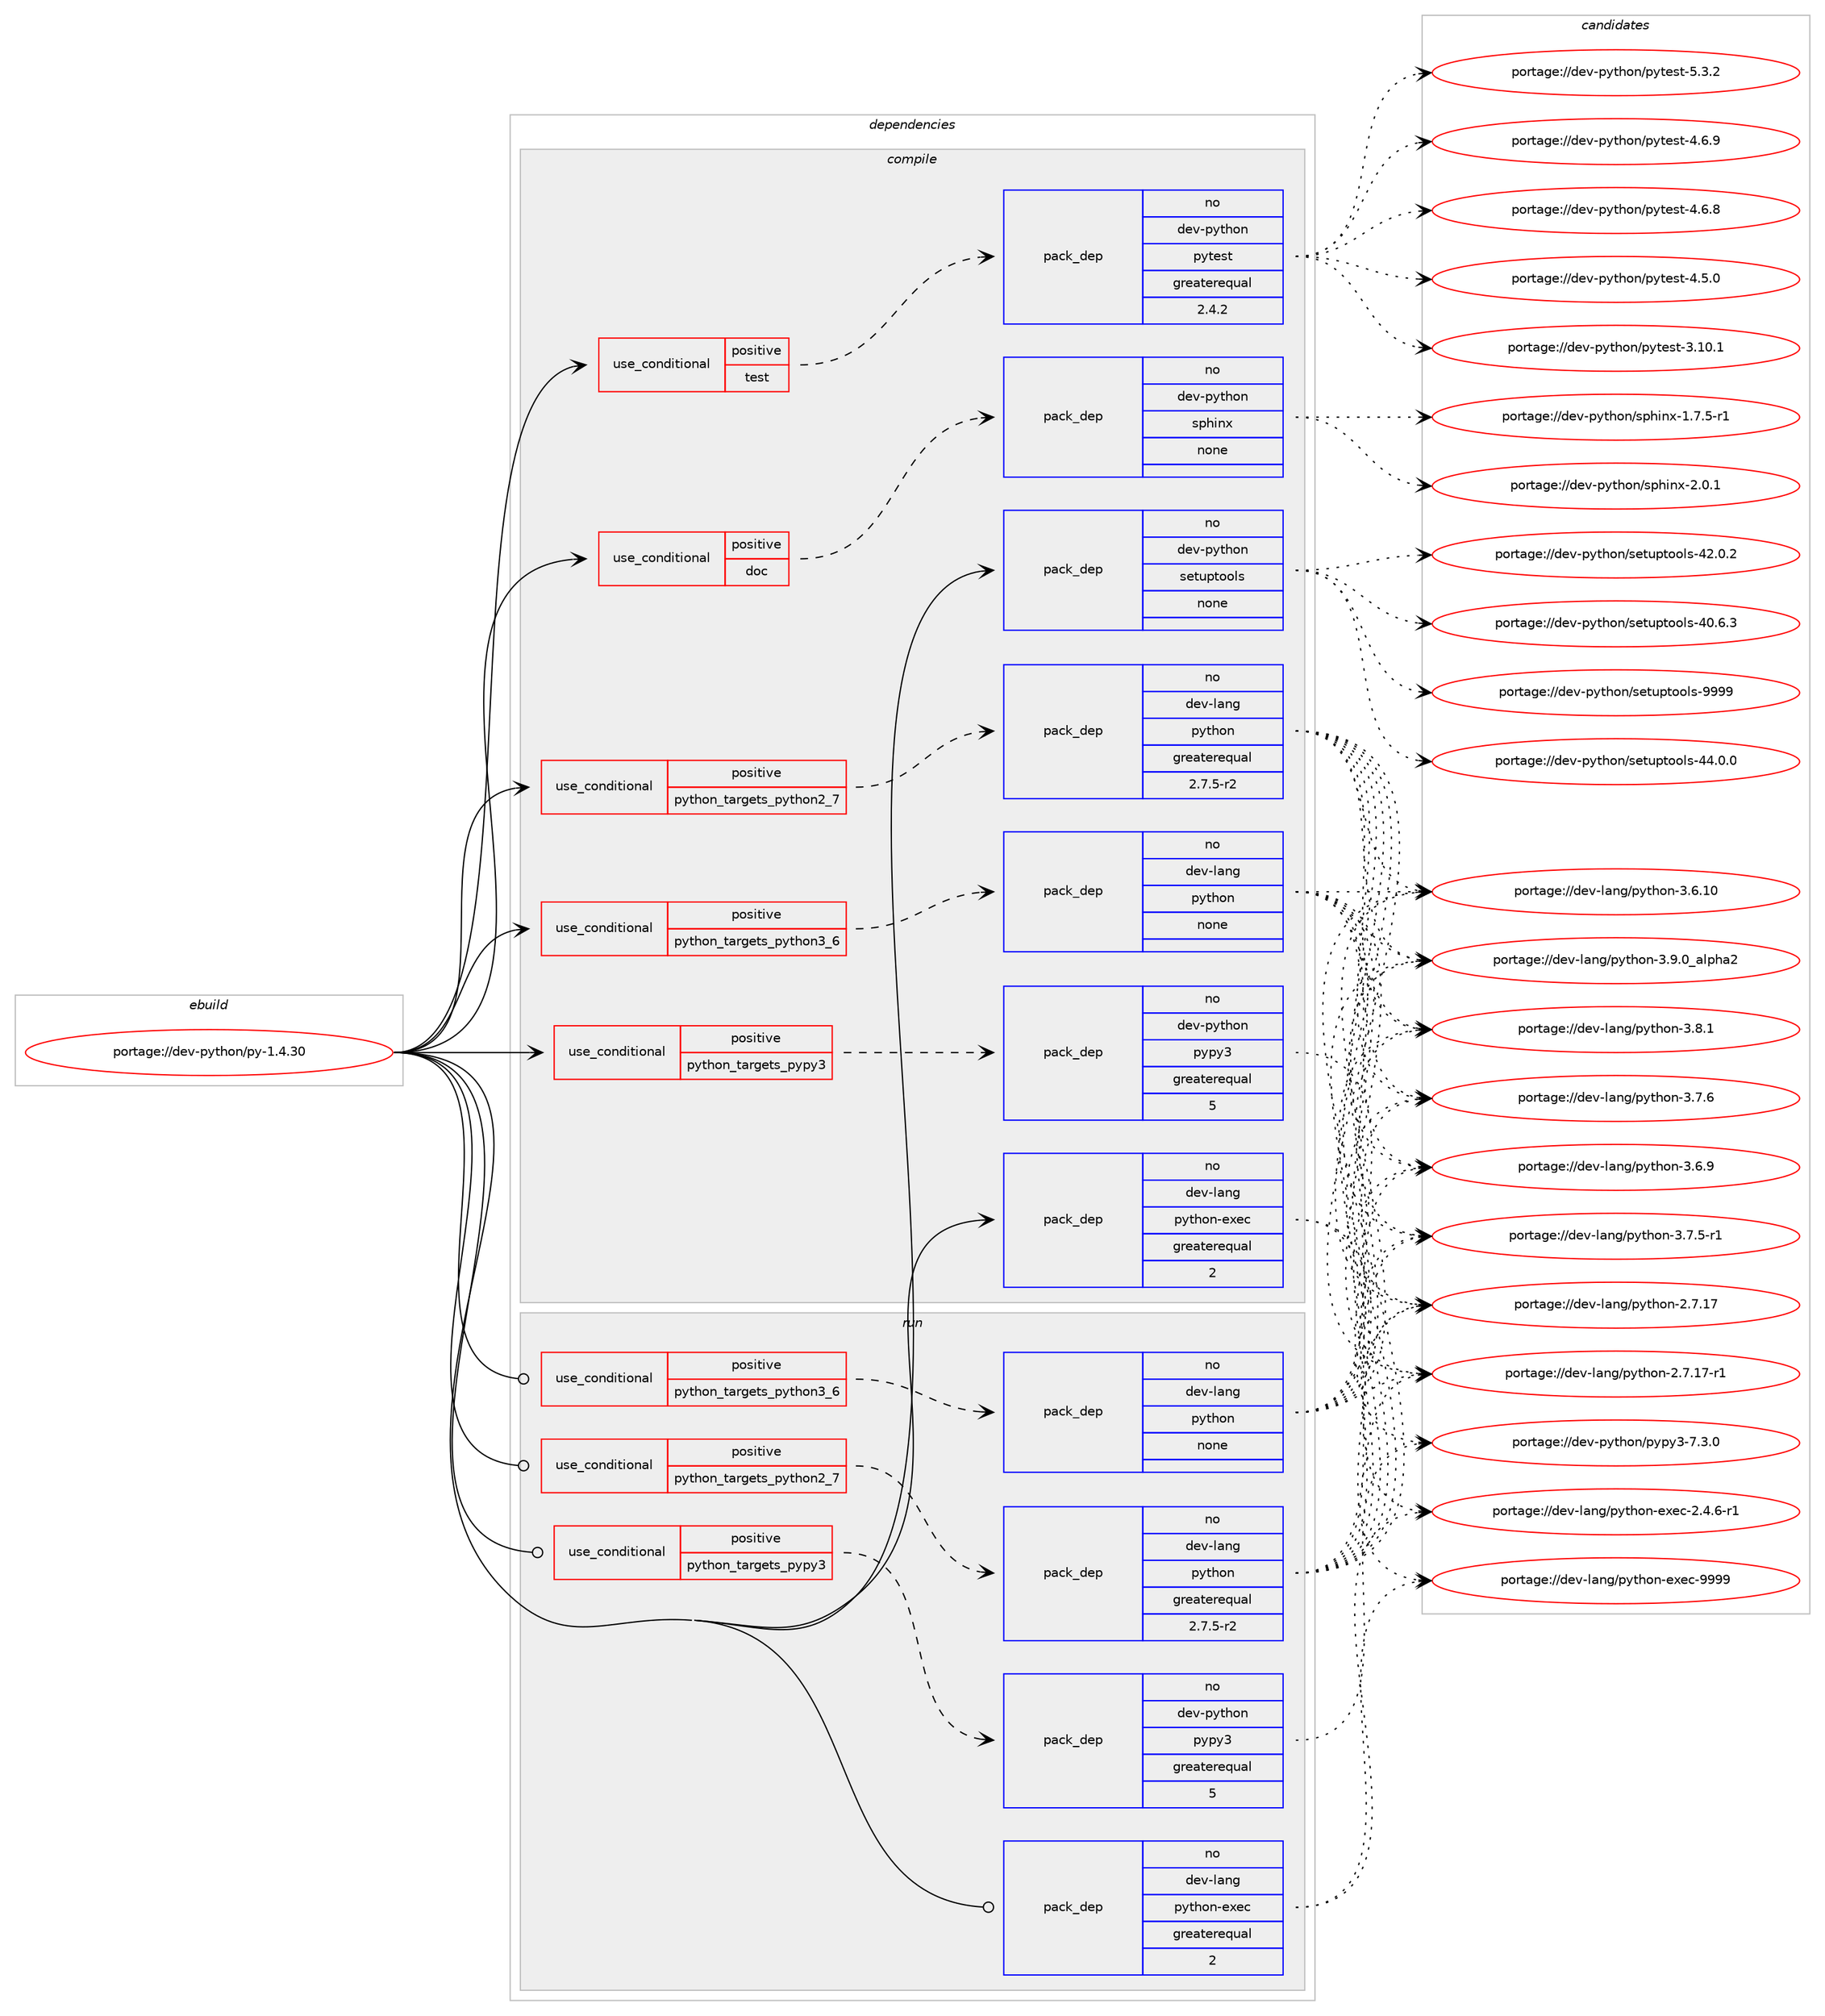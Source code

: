 digraph prolog {

# *************
# Graph options
# *************

newrank=true;
concentrate=true;
compound=true;
graph [rankdir=LR,fontname=Helvetica,fontsize=10,ranksep=1.5];#, ranksep=2.5, nodesep=0.2];
edge  [arrowhead=vee];
node  [fontname=Helvetica,fontsize=10];

# **********
# The ebuild
# **********

subgraph cluster_leftcol {
color=gray;
rank=same;
label=<<i>ebuild</i>>;
id [label="portage://dev-python/py-1.4.30", color=red, width=4, href="../dev-python/py-1.4.30.svg"];
}

# ****************
# The dependencies
# ****************

subgraph cluster_midcol {
color=gray;
label=<<i>dependencies</i>>;
subgraph cluster_compile {
fillcolor="#eeeeee";
style=filled;
label=<<i>compile</i>>;
subgraph cond110211 {
dependency440449 [label=<<TABLE BORDER="0" CELLBORDER="1" CELLSPACING="0" CELLPADDING="4"><TR><TD ROWSPAN="3" CELLPADDING="10">use_conditional</TD></TR><TR><TD>positive</TD></TR><TR><TD>doc</TD></TR></TABLE>>, shape=none, color=red];
subgraph pack325300 {
dependency440450 [label=<<TABLE BORDER="0" CELLBORDER="1" CELLSPACING="0" CELLPADDING="4" WIDTH="220"><TR><TD ROWSPAN="6" CELLPADDING="30">pack_dep</TD></TR><TR><TD WIDTH="110">no</TD></TR><TR><TD>dev-python</TD></TR><TR><TD>sphinx</TD></TR><TR><TD>none</TD></TR><TR><TD></TD></TR></TABLE>>, shape=none, color=blue];
}
dependency440449:e -> dependency440450:w [weight=20,style="dashed",arrowhead="vee"];
}
id:e -> dependency440449:w [weight=20,style="solid",arrowhead="vee"];
subgraph cond110212 {
dependency440451 [label=<<TABLE BORDER="0" CELLBORDER="1" CELLSPACING="0" CELLPADDING="4"><TR><TD ROWSPAN="3" CELLPADDING="10">use_conditional</TD></TR><TR><TD>positive</TD></TR><TR><TD>python_targets_pypy3</TD></TR></TABLE>>, shape=none, color=red];
subgraph pack325301 {
dependency440452 [label=<<TABLE BORDER="0" CELLBORDER="1" CELLSPACING="0" CELLPADDING="4" WIDTH="220"><TR><TD ROWSPAN="6" CELLPADDING="30">pack_dep</TD></TR><TR><TD WIDTH="110">no</TD></TR><TR><TD>dev-python</TD></TR><TR><TD>pypy3</TD></TR><TR><TD>greaterequal</TD></TR><TR><TD>5</TD></TR></TABLE>>, shape=none, color=blue];
}
dependency440451:e -> dependency440452:w [weight=20,style="dashed",arrowhead="vee"];
}
id:e -> dependency440451:w [weight=20,style="solid",arrowhead="vee"];
subgraph cond110213 {
dependency440453 [label=<<TABLE BORDER="0" CELLBORDER="1" CELLSPACING="0" CELLPADDING="4"><TR><TD ROWSPAN="3" CELLPADDING="10">use_conditional</TD></TR><TR><TD>positive</TD></TR><TR><TD>python_targets_python2_7</TD></TR></TABLE>>, shape=none, color=red];
subgraph pack325302 {
dependency440454 [label=<<TABLE BORDER="0" CELLBORDER="1" CELLSPACING="0" CELLPADDING="4" WIDTH="220"><TR><TD ROWSPAN="6" CELLPADDING="30">pack_dep</TD></TR><TR><TD WIDTH="110">no</TD></TR><TR><TD>dev-lang</TD></TR><TR><TD>python</TD></TR><TR><TD>greaterequal</TD></TR><TR><TD>2.7.5-r2</TD></TR></TABLE>>, shape=none, color=blue];
}
dependency440453:e -> dependency440454:w [weight=20,style="dashed",arrowhead="vee"];
}
id:e -> dependency440453:w [weight=20,style="solid",arrowhead="vee"];
subgraph cond110214 {
dependency440455 [label=<<TABLE BORDER="0" CELLBORDER="1" CELLSPACING="0" CELLPADDING="4"><TR><TD ROWSPAN="3" CELLPADDING="10">use_conditional</TD></TR><TR><TD>positive</TD></TR><TR><TD>python_targets_python3_6</TD></TR></TABLE>>, shape=none, color=red];
subgraph pack325303 {
dependency440456 [label=<<TABLE BORDER="0" CELLBORDER="1" CELLSPACING="0" CELLPADDING="4" WIDTH="220"><TR><TD ROWSPAN="6" CELLPADDING="30">pack_dep</TD></TR><TR><TD WIDTH="110">no</TD></TR><TR><TD>dev-lang</TD></TR><TR><TD>python</TD></TR><TR><TD>none</TD></TR><TR><TD></TD></TR></TABLE>>, shape=none, color=blue];
}
dependency440455:e -> dependency440456:w [weight=20,style="dashed",arrowhead="vee"];
}
id:e -> dependency440455:w [weight=20,style="solid",arrowhead="vee"];
subgraph cond110215 {
dependency440457 [label=<<TABLE BORDER="0" CELLBORDER="1" CELLSPACING="0" CELLPADDING="4"><TR><TD ROWSPAN="3" CELLPADDING="10">use_conditional</TD></TR><TR><TD>positive</TD></TR><TR><TD>test</TD></TR></TABLE>>, shape=none, color=red];
subgraph pack325304 {
dependency440458 [label=<<TABLE BORDER="0" CELLBORDER="1" CELLSPACING="0" CELLPADDING="4" WIDTH="220"><TR><TD ROWSPAN="6" CELLPADDING="30">pack_dep</TD></TR><TR><TD WIDTH="110">no</TD></TR><TR><TD>dev-python</TD></TR><TR><TD>pytest</TD></TR><TR><TD>greaterequal</TD></TR><TR><TD>2.4.2</TD></TR></TABLE>>, shape=none, color=blue];
}
dependency440457:e -> dependency440458:w [weight=20,style="dashed",arrowhead="vee"];
}
id:e -> dependency440457:w [weight=20,style="solid",arrowhead="vee"];
subgraph pack325305 {
dependency440459 [label=<<TABLE BORDER="0" CELLBORDER="1" CELLSPACING="0" CELLPADDING="4" WIDTH="220"><TR><TD ROWSPAN="6" CELLPADDING="30">pack_dep</TD></TR><TR><TD WIDTH="110">no</TD></TR><TR><TD>dev-lang</TD></TR><TR><TD>python-exec</TD></TR><TR><TD>greaterequal</TD></TR><TR><TD>2</TD></TR></TABLE>>, shape=none, color=blue];
}
id:e -> dependency440459:w [weight=20,style="solid",arrowhead="vee"];
subgraph pack325306 {
dependency440460 [label=<<TABLE BORDER="0" CELLBORDER="1" CELLSPACING="0" CELLPADDING="4" WIDTH="220"><TR><TD ROWSPAN="6" CELLPADDING="30">pack_dep</TD></TR><TR><TD WIDTH="110">no</TD></TR><TR><TD>dev-python</TD></TR><TR><TD>setuptools</TD></TR><TR><TD>none</TD></TR><TR><TD></TD></TR></TABLE>>, shape=none, color=blue];
}
id:e -> dependency440460:w [weight=20,style="solid",arrowhead="vee"];
}
subgraph cluster_compileandrun {
fillcolor="#eeeeee";
style=filled;
label=<<i>compile and run</i>>;
}
subgraph cluster_run {
fillcolor="#eeeeee";
style=filled;
label=<<i>run</i>>;
subgraph cond110216 {
dependency440461 [label=<<TABLE BORDER="0" CELLBORDER="1" CELLSPACING="0" CELLPADDING="4"><TR><TD ROWSPAN="3" CELLPADDING="10">use_conditional</TD></TR><TR><TD>positive</TD></TR><TR><TD>python_targets_pypy3</TD></TR></TABLE>>, shape=none, color=red];
subgraph pack325307 {
dependency440462 [label=<<TABLE BORDER="0" CELLBORDER="1" CELLSPACING="0" CELLPADDING="4" WIDTH="220"><TR><TD ROWSPAN="6" CELLPADDING="30">pack_dep</TD></TR><TR><TD WIDTH="110">no</TD></TR><TR><TD>dev-python</TD></TR><TR><TD>pypy3</TD></TR><TR><TD>greaterequal</TD></TR><TR><TD>5</TD></TR></TABLE>>, shape=none, color=blue];
}
dependency440461:e -> dependency440462:w [weight=20,style="dashed",arrowhead="vee"];
}
id:e -> dependency440461:w [weight=20,style="solid",arrowhead="odot"];
subgraph cond110217 {
dependency440463 [label=<<TABLE BORDER="0" CELLBORDER="1" CELLSPACING="0" CELLPADDING="4"><TR><TD ROWSPAN="3" CELLPADDING="10">use_conditional</TD></TR><TR><TD>positive</TD></TR><TR><TD>python_targets_python2_7</TD></TR></TABLE>>, shape=none, color=red];
subgraph pack325308 {
dependency440464 [label=<<TABLE BORDER="0" CELLBORDER="1" CELLSPACING="0" CELLPADDING="4" WIDTH="220"><TR><TD ROWSPAN="6" CELLPADDING="30">pack_dep</TD></TR><TR><TD WIDTH="110">no</TD></TR><TR><TD>dev-lang</TD></TR><TR><TD>python</TD></TR><TR><TD>greaterequal</TD></TR><TR><TD>2.7.5-r2</TD></TR></TABLE>>, shape=none, color=blue];
}
dependency440463:e -> dependency440464:w [weight=20,style="dashed",arrowhead="vee"];
}
id:e -> dependency440463:w [weight=20,style="solid",arrowhead="odot"];
subgraph cond110218 {
dependency440465 [label=<<TABLE BORDER="0" CELLBORDER="1" CELLSPACING="0" CELLPADDING="4"><TR><TD ROWSPAN="3" CELLPADDING="10">use_conditional</TD></TR><TR><TD>positive</TD></TR><TR><TD>python_targets_python3_6</TD></TR></TABLE>>, shape=none, color=red];
subgraph pack325309 {
dependency440466 [label=<<TABLE BORDER="0" CELLBORDER="1" CELLSPACING="0" CELLPADDING="4" WIDTH="220"><TR><TD ROWSPAN="6" CELLPADDING="30">pack_dep</TD></TR><TR><TD WIDTH="110">no</TD></TR><TR><TD>dev-lang</TD></TR><TR><TD>python</TD></TR><TR><TD>none</TD></TR><TR><TD></TD></TR></TABLE>>, shape=none, color=blue];
}
dependency440465:e -> dependency440466:w [weight=20,style="dashed",arrowhead="vee"];
}
id:e -> dependency440465:w [weight=20,style="solid",arrowhead="odot"];
subgraph pack325310 {
dependency440467 [label=<<TABLE BORDER="0" CELLBORDER="1" CELLSPACING="0" CELLPADDING="4" WIDTH="220"><TR><TD ROWSPAN="6" CELLPADDING="30">pack_dep</TD></TR><TR><TD WIDTH="110">no</TD></TR><TR><TD>dev-lang</TD></TR><TR><TD>python-exec</TD></TR><TR><TD>greaterequal</TD></TR><TR><TD>2</TD></TR></TABLE>>, shape=none, color=blue];
}
id:e -> dependency440467:w [weight=20,style="solid",arrowhead="odot"];
}
}

# **************
# The candidates
# **************

subgraph cluster_choices {
rank=same;
color=gray;
label=<<i>candidates</i>>;

subgraph choice325300 {
color=black;
nodesep=1;
choice1001011184511212111610411111047115112104105110120455046484649 [label="portage://dev-python/sphinx-2.0.1", color=red, width=4,href="../dev-python/sphinx-2.0.1.svg"];
choice10010111845112121116104111110471151121041051101204549465546534511449 [label="portage://dev-python/sphinx-1.7.5-r1", color=red, width=4,href="../dev-python/sphinx-1.7.5-r1.svg"];
dependency440450:e -> choice1001011184511212111610411111047115112104105110120455046484649:w [style=dotted,weight="100"];
dependency440450:e -> choice10010111845112121116104111110471151121041051101204549465546534511449:w [style=dotted,weight="100"];
}
subgraph choice325301 {
color=black;
nodesep=1;
choice100101118451121211161041111104711212111212151455546514648 [label="portage://dev-python/pypy3-7.3.0", color=red, width=4,href="../dev-python/pypy3-7.3.0.svg"];
dependency440452:e -> choice100101118451121211161041111104711212111212151455546514648:w [style=dotted,weight="100"];
}
subgraph choice325302 {
color=black;
nodesep=1;
choice10010111845108971101034711212111610411111045514657464895971081121049750 [label="portage://dev-lang/python-3.9.0_alpha2", color=red, width=4,href="../dev-lang/python-3.9.0_alpha2.svg"];
choice100101118451089711010347112121116104111110455146564649 [label="portage://dev-lang/python-3.8.1", color=red, width=4,href="../dev-lang/python-3.8.1.svg"];
choice100101118451089711010347112121116104111110455146554654 [label="portage://dev-lang/python-3.7.6", color=red, width=4,href="../dev-lang/python-3.7.6.svg"];
choice1001011184510897110103471121211161041111104551465546534511449 [label="portage://dev-lang/python-3.7.5-r1", color=red, width=4,href="../dev-lang/python-3.7.5-r1.svg"];
choice100101118451089711010347112121116104111110455146544657 [label="portage://dev-lang/python-3.6.9", color=red, width=4,href="../dev-lang/python-3.6.9.svg"];
choice10010111845108971101034711212111610411111045514654464948 [label="portage://dev-lang/python-3.6.10", color=red, width=4,href="../dev-lang/python-3.6.10.svg"];
choice100101118451089711010347112121116104111110455046554649554511449 [label="portage://dev-lang/python-2.7.17-r1", color=red, width=4,href="../dev-lang/python-2.7.17-r1.svg"];
choice10010111845108971101034711212111610411111045504655464955 [label="portage://dev-lang/python-2.7.17", color=red, width=4,href="../dev-lang/python-2.7.17.svg"];
dependency440454:e -> choice10010111845108971101034711212111610411111045514657464895971081121049750:w [style=dotted,weight="100"];
dependency440454:e -> choice100101118451089711010347112121116104111110455146564649:w [style=dotted,weight="100"];
dependency440454:e -> choice100101118451089711010347112121116104111110455146554654:w [style=dotted,weight="100"];
dependency440454:e -> choice1001011184510897110103471121211161041111104551465546534511449:w [style=dotted,weight="100"];
dependency440454:e -> choice100101118451089711010347112121116104111110455146544657:w [style=dotted,weight="100"];
dependency440454:e -> choice10010111845108971101034711212111610411111045514654464948:w [style=dotted,weight="100"];
dependency440454:e -> choice100101118451089711010347112121116104111110455046554649554511449:w [style=dotted,weight="100"];
dependency440454:e -> choice10010111845108971101034711212111610411111045504655464955:w [style=dotted,weight="100"];
}
subgraph choice325303 {
color=black;
nodesep=1;
choice10010111845108971101034711212111610411111045514657464895971081121049750 [label="portage://dev-lang/python-3.9.0_alpha2", color=red, width=4,href="../dev-lang/python-3.9.0_alpha2.svg"];
choice100101118451089711010347112121116104111110455146564649 [label="portage://dev-lang/python-3.8.1", color=red, width=4,href="../dev-lang/python-3.8.1.svg"];
choice100101118451089711010347112121116104111110455146554654 [label="portage://dev-lang/python-3.7.6", color=red, width=4,href="../dev-lang/python-3.7.6.svg"];
choice1001011184510897110103471121211161041111104551465546534511449 [label="portage://dev-lang/python-3.7.5-r1", color=red, width=4,href="../dev-lang/python-3.7.5-r1.svg"];
choice100101118451089711010347112121116104111110455146544657 [label="portage://dev-lang/python-3.6.9", color=red, width=4,href="../dev-lang/python-3.6.9.svg"];
choice10010111845108971101034711212111610411111045514654464948 [label="portage://dev-lang/python-3.6.10", color=red, width=4,href="../dev-lang/python-3.6.10.svg"];
choice100101118451089711010347112121116104111110455046554649554511449 [label="portage://dev-lang/python-2.7.17-r1", color=red, width=4,href="../dev-lang/python-2.7.17-r1.svg"];
choice10010111845108971101034711212111610411111045504655464955 [label="portage://dev-lang/python-2.7.17", color=red, width=4,href="../dev-lang/python-2.7.17.svg"];
dependency440456:e -> choice10010111845108971101034711212111610411111045514657464895971081121049750:w [style=dotted,weight="100"];
dependency440456:e -> choice100101118451089711010347112121116104111110455146564649:w [style=dotted,weight="100"];
dependency440456:e -> choice100101118451089711010347112121116104111110455146554654:w [style=dotted,weight="100"];
dependency440456:e -> choice1001011184510897110103471121211161041111104551465546534511449:w [style=dotted,weight="100"];
dependency440456:e -> choice100101118451089711010347112121116104111110455146544657:w [style=dotted,weight="100"];
dependency440456:e -> choice10010111845108971101034711212111610411111045514654464948:w [style=dotted,weight="100"];
dependency440456:e -> choice100101118451089711010347112121116104111110455046554649554511449:w [style=dotted,weight="100"];
dependency440456:e -> choice10010111845108971101034711212111610411111045504655464955:w [style=dotted,weight="100"];
}
subgraph choice325304 {
color=black;
nodesep=1;
choice1001011184511212111610411111047112121116101115116455346514650 [label="portage://dev-python/pytest-5.3.2", color=red, width=4,href="../dev-python/pytest-5.3.2.svg"];
choice1001011184511212111610411111047112121116101115116455246544657 [label="portage://dev-python/pytest-4.6.9", color=red, width=4,href="../dev-python/pytest-4.6.9.svg"];
choice1001011184511212111610411111047112121116101115116455246544656 [label="portage://dev-python/pytest-4.6.8", color=red, width=4,href="../dev-python/pytest-4.6.8.svg"];
choice1001011184511212111610411111047112121116101115116455246534648 [label="portage://dev-python/pytest-4.5.0", color=red, width=4,href="../dev-python/pytest-4.5.0.svg"];
choice100101118451121211161041111104711212111610111511645514649484649 [label="portage://dev-python/pytest-3.10.1", color=red, width=4,href="../dev-python/pytest-3.10.1.svg"];
dependency440458:e -> choice1001011184511212111610411111047112121116101115116455346514650:w [style=dotted,weight="100"];
dependency440458:e -> choice1001011184511212111610411111047112121116101115116455246544657:w [style=dotted,weight="100"];
dependency440458:e -> choice1001011184511212111610411111047112121116101115116455246544656:w [style=dotted,weight="100"];
dependency440458:e -> choice1001011184511212111610411111047112121116101115116455246534648:w [style=dotted,weight="100"];
dependency440458:e -> choice100101118451121211161041111104711212111610111511645514649484649:w [style=dotted,weight="100"];
}
subgraph choice325305 {
color=black;
nodesep=1;
choice10010111845108971101034711212111610411111045101120101994557575757 [label="portage://dev-lang/python-exec-9999", color=red, width=4,href="../dev-lang/python-exec-9999.svg"];
choice10010111845108971101034711212111610411111045101120101994550465246544511449 [label="portage://dev-lang/python-exec-2.4.6-r1", color=red, width=4,href="../dev-lang/python-exec-2.4.6-r1.svg"];
dependency440459:e -> choice10010111845108971101034711212111610411111045101120101994557575757:w [style=dotted,weight="100"];
dependency440459:e -> choice10010111845108971101034711212111610411111045101120101994550465246544511449:w [style=dotted,weight="100"];
}
subgraph choice325306 {
color=black;
nodesep=1;
choice10010111845112121116104111110471151011161171121161111111081154557575757 [label="portage://dev-python/setuptools-9999", color=red, width=4,href="../dev-python/setuptools-9999.svg"];
choice100101118451121211161041111104711510111611711211611111110811545525246484648 [label="portage://dev-python/setuptools-44.0.0", color=red, width=4,href="../dev-python/setuptools-44.0.0.svg"];
choice100101118451121211161041111104711510111611711211611111110811545525046484650 [label="portage://dev-python/setuptools-42.0.2", color=red, width=4,href="../dev-python/setuptools-42.0.2.svg"];
choice100101118451121211161041111104711510111611711211611111110811545524846544651 [label="portage://dev-python/setuptools-40.6.3", color=red, width=4,href="../dev-python/setuptools-40.6.3.svg"];
dependency440460:e -> choice10010111845112121116104111110471151011161171121161111111081154557575757:w [style=dotted,weight="100"];
dependency440460:e -> choice100101118451121211161041111104711510111611711211611111110811545525246484648:w [style=dotted,weight="100"];
dependency440460:e -> choice100101118451121211161041111104711510111611711211611111110811545525046484650:w [style=dotted,weight="100"];
dependency440460:e -> choice100101118451121211161041111104711510111611711211611111110811545524846544651:w [style=dotted,weight="100"];
}
subgraph choice325307 {
color=black;
nodesep=1;
choice100101118451121211161041111104711212111212151455546514648 [label="portage://dev-python/pypy3-7.3.0", color=red, width=4,href="../dev-python/pypy3-7.3.0.svg"];
dependency440462:e -> choice100101118451121211161041111104711212111212151455546514648:w [style=dotted,weight="100"];
}
subgraph choice325308 {
color=black;
nodesep=1;
choice10010111845108971101034711212111610411111045514657464895971081121049750 [label="portage://dev-lang/python-3.9.0_alpha2", color=red, width=4,href="../dev-lang/python-3.9.0_alpha2.svg"];
choice100101118451089711010347112121116104111110455146564649 [label="portage://dev-lang/python-3.8.1", color=red, width=4,href="../dev-lang/python-3.8.1.svg"];
choice100101118451089711010347112121116104111110455146554654 [label="portage://dev-lang/python-3.7.6", color=red, width=4,href="../dev-lang/python-3.7.6.svg"];
choice1001011184510897110103471121211161041111104551465546534511449 [label="portage://dev-lang/python-3.7.5-r1", color=red, width=4,href="../dev-lang/python-3.7.5-r1.svg"];
choice100101118451089711010347112121116104111110455146544657 [label="portage://dev-lang/python-3.6.9", color=red, width=4,href="../dev-lang/python-3.6.9.svg"];
choice10010111845108971101034711212111610411111045514654464948 [label="portage://dev-lang/python-3.6.10", color=red, width=4,href="../dev-lang/python-3.6.10.svg"];
choice100101118451089711010347112121116104111110455046554649554511449 [label="portage://dev-lang/python-2.7.17-r1", color=red, width=4,href="../dev-lang/python-2.7.17-r1.svg"];
choice10010111845108971101034711212111610411111045504655464955 [label="portage://dev-lang/python-2.7.17", color=red, width=4,href="../dev-lang/python-2.7.17.svg"];
dependency440464:e -> choice10010111845108971101034711212111610411111045514657464895971081121049750:w [style=dotted,weight="100"];
dependency440464:e -> choice100101118451089711010347112121116104111110455146564649:w [style=dotted,weight="100"];
dependency440464:e -> choice100101118451089711010347112121116104111110455146554654:w [style=dotted,weight="100"];
dependency440464:e -> choice1001011184510897110103471121211161041111104551465546534511449:w [style=dotted,weight="100"];
dependency440464:e -> choice100101118451089711010347112121116104111110455146544657:w [style=dotted,weight="100"];
dependency440464:e -> choice10010111845108971101034711212111610411111045514654464948:w [style=dotted,weight="100"];
dependency440464:e -> choice100101118451089711010347112121116104111110455046554649554511449:w [style=dotted,weight="100"];
dependency440464:e -> choice10010111845108971101034711212111610411111045504655464955:w [style=dotted,weight="100"];
}
subgraph choice325309 {
color=black;
nodesep=1;
choice10010111845108971101034711212111610411111045514657464895971081121049750 [label="portage://dev-lang/python-3.9.0_alpha2", color=red, width=4,href="../dev-lang/python-3.9.0_alpha2.svg"];
choice100101118451089711010347112121116104111110455146564649 [label="portage://dev-lang/python-3.8.1", color=red, width=4,href="../dev-lang/python-3.8.1.svg"];
choice100101118451089711010347112121116104111110455146554654 [label="portage://dev-lang/python-3.7.6", color=red, width=4,href="../dev-lang/python-3.7.6.svg"];
choice1001011184510897110103471121211161041111104551465546534511449 [label="portage://dev-lang/python-3.7.5-r1", color=red, width=4,href="../dev-lang/python-3.7.5-r1.svg"];
choice100101118451089711010347112121116104111110455146544657 [label="portage://dev-lang/python-3.6.9", color=red, width=4,href="../dev-lang/python-3.6.9.svg"];
choice10010111845108971101034711212111610411111045514654464948 [label="portage://dev-lang/python-3.6.10", color=red, width=4,href="../dev-lang/python-3.6.10.svg"];
choice100101118451089711010347112121116104111110455046554649554511449 [label="portage://dev-lang/python-2.7.17-r1", color=red, width=4,href="../dev-lang/python-2.7.17-r1.svg"];
choice10010111845108971101034711212111610411111045504655464955 [label="portage://dev-lang/python-2.7.17", color=red, width=4,href="../dev-lang/python-2.7.17.svg"];
dependency440466:e -> choice10010111845108971101034711212111610411111045514657464895971081121049750:w [style=dotted,weight="100"];
dependency440466:e -> choice100101118451089711010347112121116104111110455146564649:w [style=dotted,weight="100"];
dependency440466:e -> choice100101118451089711010347112121116104111110455146554654:w [style=dotted,weight="100"];
dependency440466:e -> choice1001011184510897110103471121211161041111104551465546534511449:w [style=dotted,weight="100"];
dependency440466:e -> choice100101118451089711010347112121116104111110455146544657:w [style=dotted,weight="100"];
dependency440466:e -> choice10010111845108971101034711212111610411111045514654464948:w [style=dotted,weight="100"];
dependency440466:e -> choice100101118451089711010347112121116104111110455046554649554511449:w [style=dotted,weight="100"];
dependency440466:e -> choice10010111845108971101034711212111610411111045504655464955:w [style=dotted,weight="100"];
}
subgraph choice325310 {
color=black;
nodesep=1;
choice10010111845108971101034711212111610411111045101120101994557575757 [label="portage://dev-lang/python-exec-9999", color=red, width=4,href="../dev-lang/python-exec-9999.svg"];
choice10010111845108971101034711212111610411111045101120101994550465246544511449 [label="portage://dev-lang/python-exec-2.4.6-r1", color=red, width=4,href="../dev-lang/python-exec-2.4.6-r1.svg"];
dependency440467:e -> choice10010111845108971101034711212111610411111045101120101994557575757:w [style=dotted,weight="100"];
dependency440467:e -> choice10010111845108971101034711212111610411111045101120101994550465246544511449:w [style=dotted,weight="100"];
}
}

}
